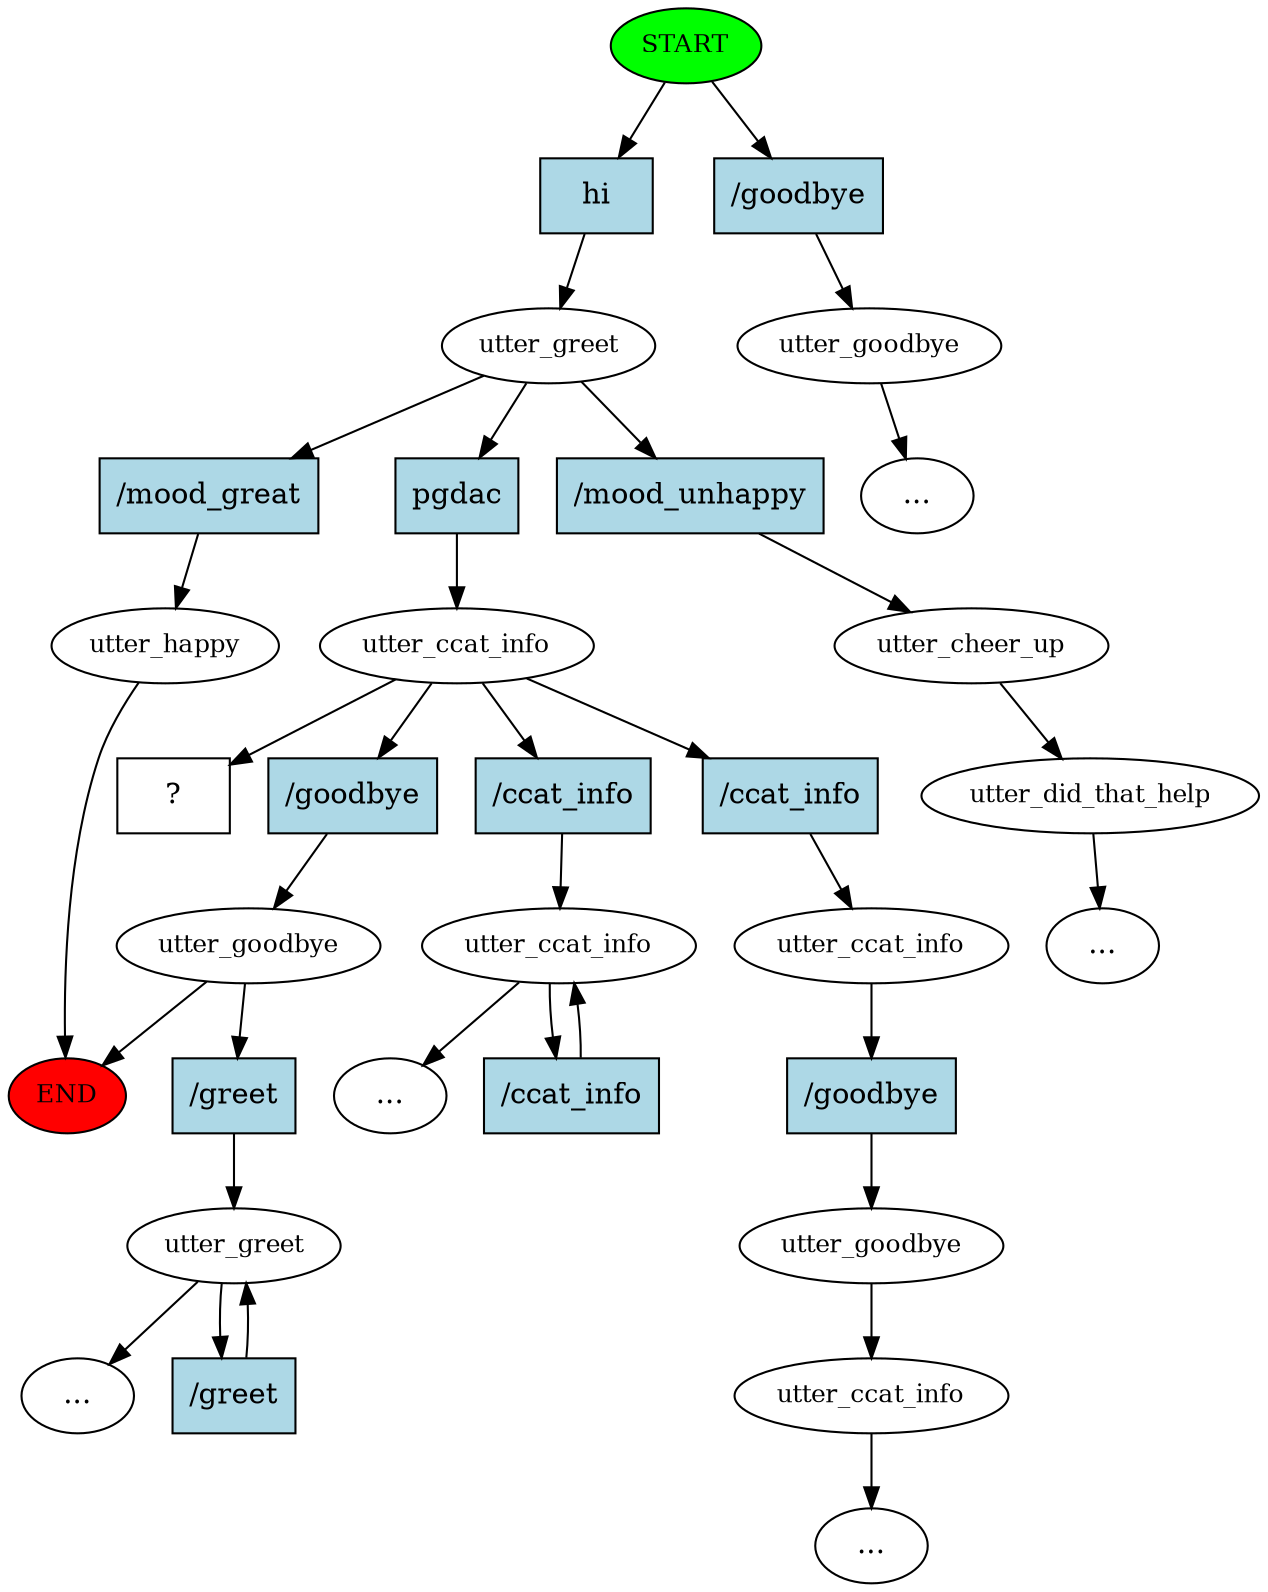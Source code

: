 digraph  {
0 [class="start active", fillcolor=green, fontsize=12, label=START, style=filled];
"-1" [class=end, fillcolor=red, fontsize=12, label=END, style=filled];
1 [class=active, fontsize=12, label=utter_greet];
2 [class="", fontsize=12, label=utter_happy];
4 [class=active, fontsize=12, label=utter_ccat_info];
5 [class="", fontsize=12, label=utter_goodbye];
7 [class="", fontsize=12, label=utter_cheer_up];
8 [class="", fontsize=12, label=utter_did_that_help];
"-4" [class=ellipsis, label="..."];
12 [class="", fontsize=12, label=utter_goodbye];
"-5" [class=ellipsis, label="..."];
15 [class="", fontsize=12, label=utter_ccat_info];
"-6" [class=ellipsis, label="..."];
20 [class="", fontsize=12, label=utter_ccat_info];
21 [class="", fontsize=12, label=utter_goodbye];
22 [class="", fontsize=12, label=utter_ccat_info];
"-7" [class=ellipsis, label="..."];
26 [class="", fontsize=12, label=utter_greet];
"-8" [class=ellipsis, label="..."];
30 [class="intent dashed active", label="  ?  ", shape=rect];
31 [class="intent active", fillcolor=lightblue, label=hi, shape=rect, style=filled];
32 [class=intent, fillcolor=lightblue, label="/goodbye", shape=rect, style=filled];
33 [class=intent, fillcolor=lightblue, label="/mood_great", shape=rect, style=filled];
34 [class="intent active", fillcolor=lightblue, label=pgdac, shape=rect, style=filled];
35 [class=intent, fillcolor=lightblue, label="/mood_unhappy", shape=rect, style=filled];
36 [class=intent, fillcolor=lightblue, label="/goodbye", shape=rect, style=filled];
37 [class=intent, fillcolor=lightblue, label="/ccat_info", shape=rect, style=filled];
38 [class=intent, fillcolor=lightblue, label="/ccat_info", shape=rect, style=filled];
39 [class=intent, fillcolor=lightblue, label="/greet", shape=rect, style=filled];
40 [class=intent, fillcolor=lightblue, label="/ccat_info", shape=rect, style=filled];
41 [class=intent, fillcolor=lightblue, label="/goodbye", shape=rect, style=filled];
42 [class=intent, fillcolor=lightblue, label="/greet", shape=rect, style=filled];
0 -> 31  [class=active, key=0];
0 -> 32  [class="", key=0];
1 -> 33  [class="", key=0];
1 -> 34  [class=active, key=0];
1 -> 35  [class="", key=0];
2 -> "-1"  [class="", key=NONE, label=""];
4 -> 30  [class=active, key=NONE, label=""];
4 -> 36  [class="", key=0];
4 -> 37  [class="", key=0];
4 -> 38  [class="", key=0];
5 -> "-1"  [class="", key=NONE, label=""];
5 -> 39  [class="", key=0];
7 -> 8  [class="", key=NONE, label=""];
8 -> "-4"  [class="", key=NONE, label=""];
12 -> "-5"  [class="", key=NONE, label=""];
15 -> "-6"  [class="", key=NONE, label=""];
15 -> 40  [class="", key=0];
20 -> 41  [class="", key=0];
21 -> 22  [class="", key=NONE, label=""];
22 -> "-7"  [class="", key=NONE, label=""];
26 -> "-8"  [class="", key=NONE, label=""];
26 -> 42  [class="", key=0];
31 -> 1  [class=active, key=0];
32 -> 12  [class="", key=0];
33 -> 2  [class="", key=0];
34 -> 4  [class=active, key=0];
35 -> 7  [class="", key=0];
36 -> 5  [class="", key=0];
37 -> 15  [class="", key=0];
38 -> 20  [class="", key=0];
39 -> 26  [class="", key=0];
40 -> 15  [class="", key=0];
41 -> 21  [class="", key=0];
42 -> 26  [class="", key=0];
}
